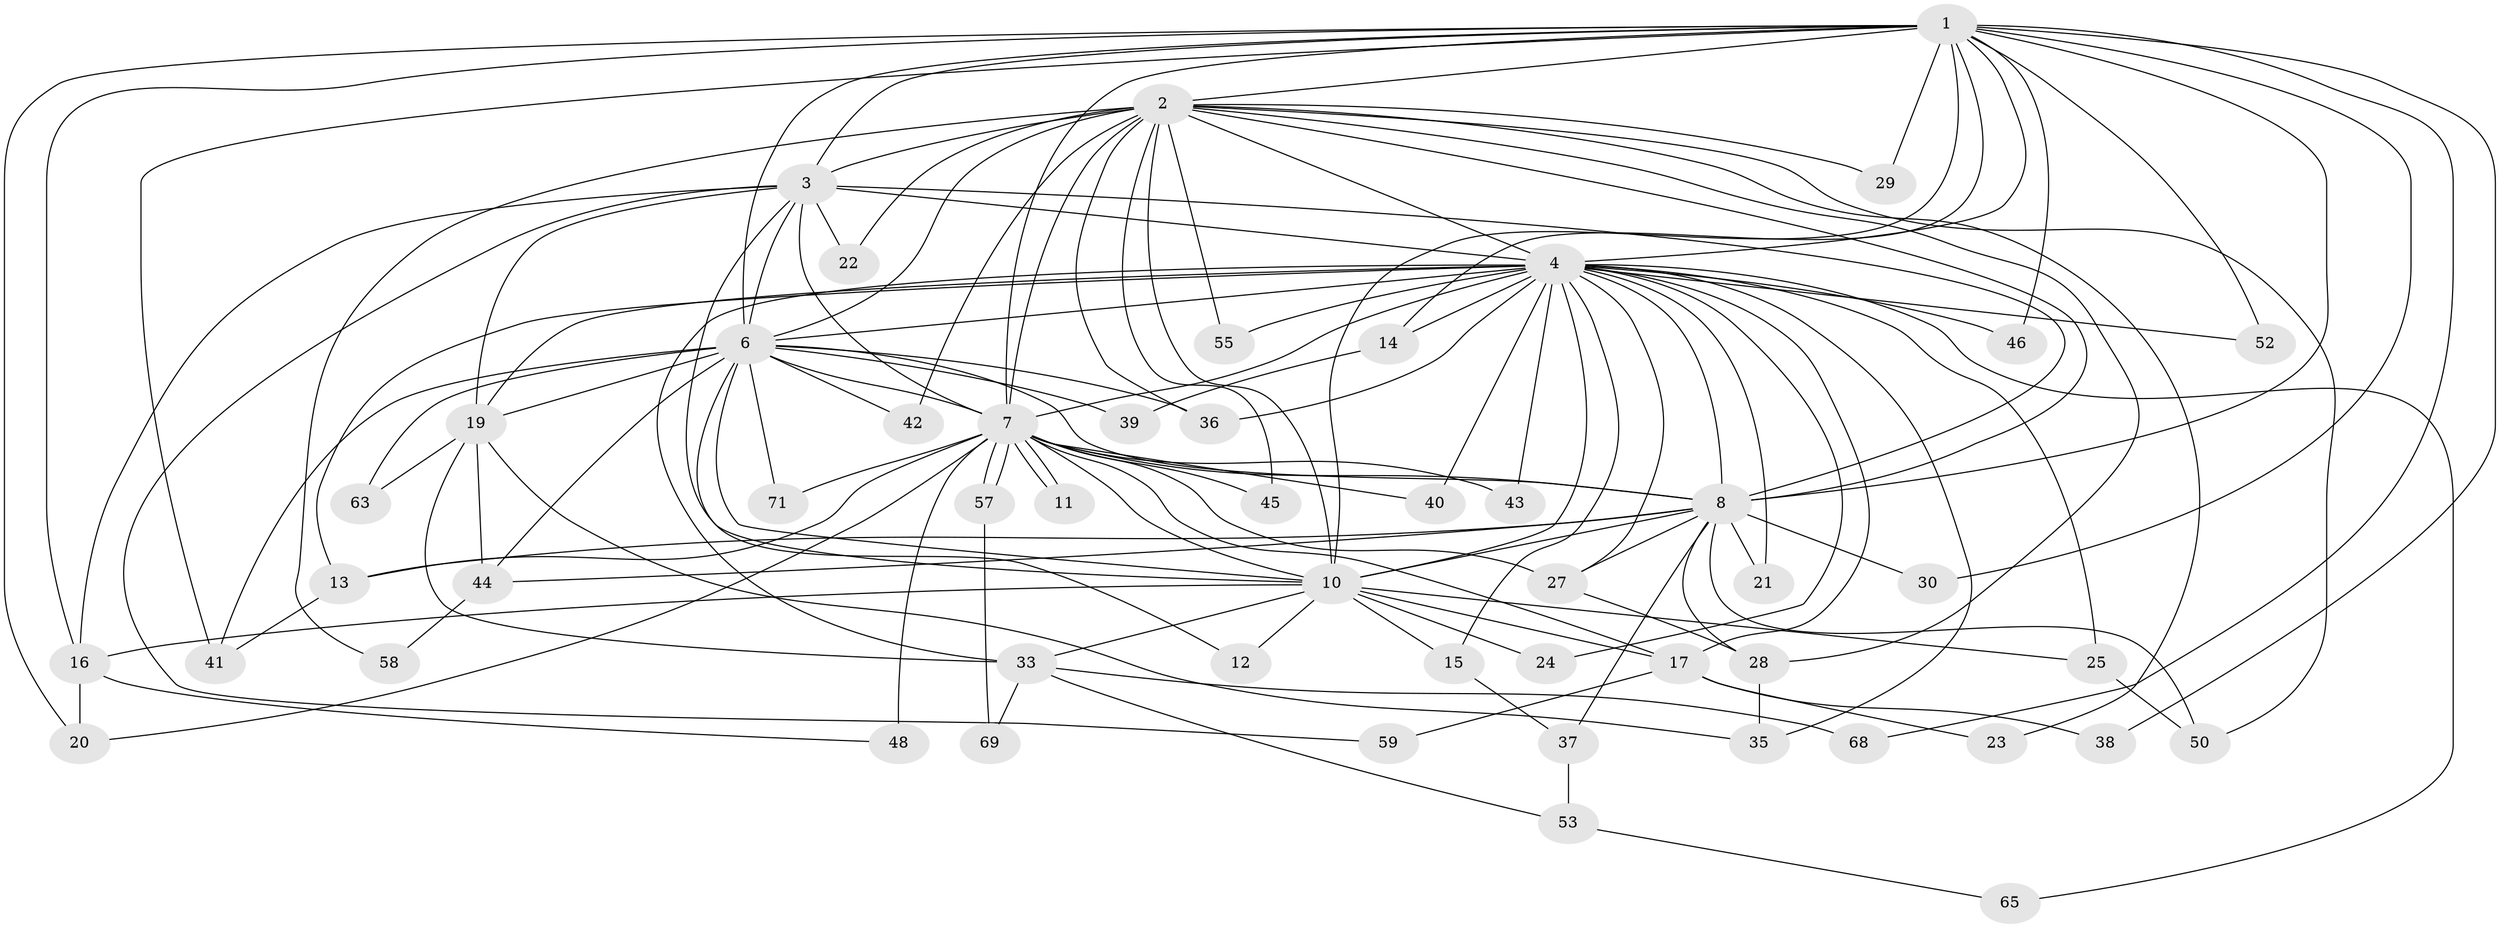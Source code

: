 // Generated by graph-tools (version 1.1) at 2025/51/02/27/25 19:51:41]
// undirected, 52 vertices, 129 edges
graph export_dot {
graph [start="1"]
  node [color=gray90,style=filled];
  1 [super="+26"];
  2 [super="+5"];
  3 [super="+34"];
  4 [super="+9"];
  6 [super="+70"];
  7 [super="+31"];
  8 [super="+51"];
  10 [super="+32"];
  11;
  12;
  13;
  14;
  15;
  16 [super="+67"];
  17 [super="+18"];
  19 [super="+61"];
  20;
  21;
  22;
  23;
  24;
  25;
  27 [super="+64"];
  28 [super="+49"];
  29;
  30;
  33 [super="+60"];
  35 [super="+56"];
  36 [super="+54"];
  37;
  38;
  39;
  40;
  41 [super="+62"];
  42;
  43;
  44 [super="+47"];
  45;
  46;
  48;
  50 [super="+66"];
  52;
  53;
  55;
  57;
  58;
  59;
  63;
  65;
  68;
  69;
  71;
  1 -- 2 [weight=2];
  1 -- 3;
  1 -- 4 [weight=2];
  1 -- 6;
  1 -- 7;
  1 -- 8;
  1 -- 10;
  1 -- 14;
  1 -- 16;
  1 -- 29;
  1 -- 38;
  1 -- 46;
  1 -- 68;
  1 -- 20;
  1 -- 52;
  1 -- 30;
  1 -- 41;
  2 -- 3 [weight=3];
  2 -- 4 [weight=4];
  2 -- 6 [weight=2];
  2 -- 7 [weight=2];
  2 -- 8 [weight=2];
  2 -- 10 [weight=2];
  2 -- 22;
  2 -- 28;
  2 -- 42;
  2 -- 45;
  2 -- 23;
  2 -- 55;
  2 -- 58;
  2 -- 29;
  2 -- 36;
  2 -- 50;
  3 -- 4 [weight=2];
  3 -- 6;
  3 -- 7;
  3 -- 8;
  3 -- 10;
  3 -- 16;
  3 -- 19;
  3 -- 22;
  3 -- 59;
  4 -- 6 [weight=2];
  4 -- 7 [weight=2];
  4 -- 8 [weight=2];
  4 -- 10 [weight=2];
  4 -- 13;
  4 -- 15;
  4 -- 24;
  4 -- 33;
  4 -- 43;
  4 -- 65;
  4 -- 14;
  4 -- 19 [weight=2];
  4 -- 21;
  4 -- 25;
  4 -- 35;
  4 -- 36;
  4 -- 40;
  4 -- 46;
  4 -- 52;
  4 -- 55;
  4 -- 17;
  4 -- 27;
  6 -- 7;
  6 -- 8;
  6 -- 10;
  6 -- 12;
  6 -- 36;
  6 -- 39;
  6 -- 41;
  6 -- 42;
  6 -- 63;
  6 -- 71;
  6 -- 44;
  6 -- 19;
  7 -- 8 [weight=2];
  7 -- 10;
  7 -- 11;
  7 -- 11;
  7 -- 13;
  7 -- 17;
  7 -- 20;
  7 -- 27;
  7 -- 43;
  7 -- 45;
  7 -- 48;
  7 -- 57;
  7 -- 57;
  7 -- 71;
  7 -- 40;
  8 -- 10;
  8 -- 21;
  8 -- 27;
  8 -- 28;
  8 -- 30;
  8 -- 37;
  8 -- 44;
  8 -- 50;
  8 -- 13;
  10 -- 12;
  10 -- 15;
  10 -- 17;
  10 -- 24;
  10 -- 25;
  10 -- 33;
  10 -- 16 [weight=2];
  13 -- 41;
  14 -- 39;
  15 -- 37;
  16 -- 20;
  16 -- 48;
  17 -- 23;
  17 -- 59;
  17 -- 38;
  19 -- 35;
  19 -- 44;
  19 -- 33;
  19 -- 63;
  25 -- 50;
  27 -- 28;
  28 -- 35;
  33 -- 53;
  33 -- 68;
  33 -- 69;
  37 -- 53;
  44 -- 58;
  53 -- 65;
  57 -- 69;
}
